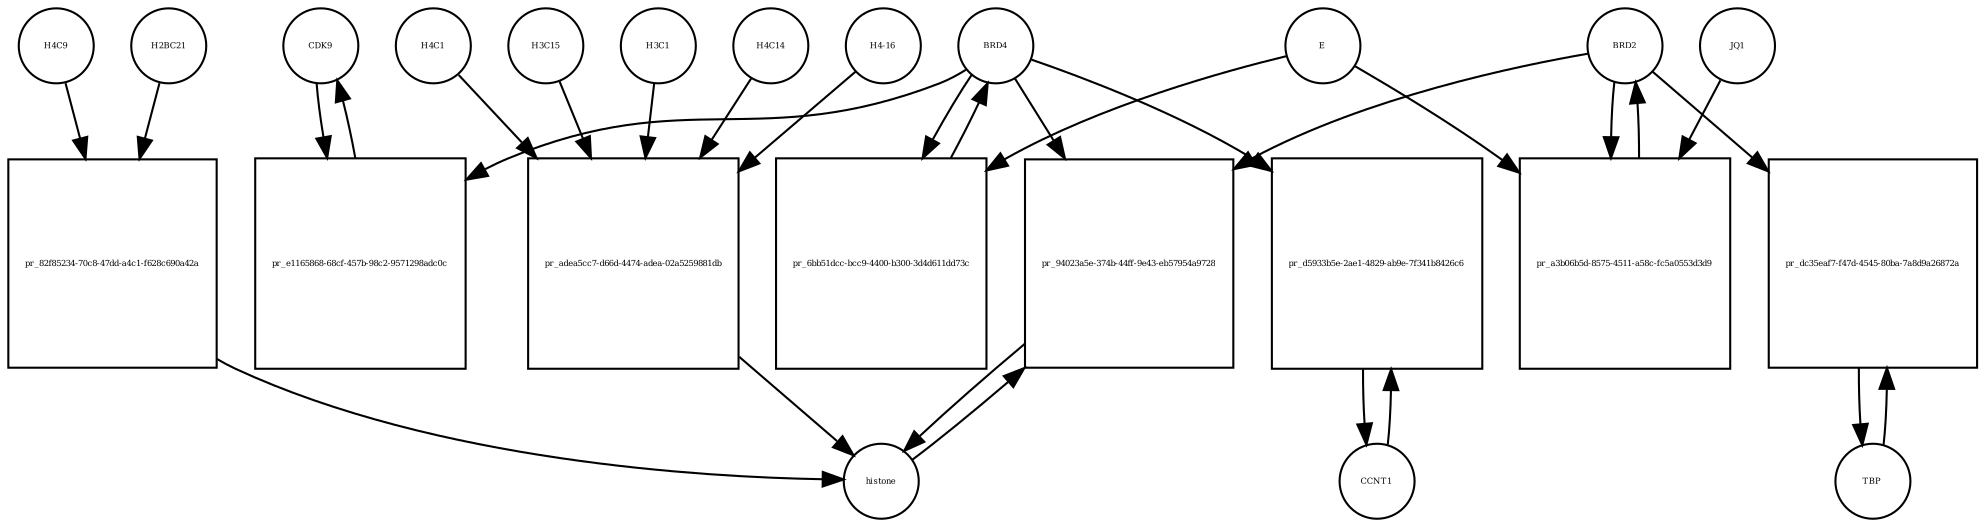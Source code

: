 strict digraph  {
CDK9 [annotation="", bipartite=0, cls=macromolecule, fontsize=4, label=CDK9, shape=circle];
"pr_e1165868-68cf-457b-98c2-9571298adc0c" [annotation="", bipartite=1, cls=process, fontsize=4, label="pr_e1165868-68cf-457b-98c2-9571298adc0c", shape=square];
BRD4 [annotation="", bipartite=0, cls=macromolecule, fontsize=4, label=BRD4, shape=circle];
CCNT1 [annotation="", bipartite=0, cls=macromolecule, fontsize=4, label=CCNT1, shape=circle];
"pr_d5933b5e-2ae1-4829-ab9e-7f341b8426c6" [annotation="", bipartite=1, cls=process, fontsize=4, label="pr_d5933b5e-2ae1-4829-ab9e-7f341b8426c6", shape=square];
histone [annotation="", bipartite=0, cls=complex, fontsize=4, label=histone, shape=circle];
"pr_94023a5e-374b-44ff-9e43-eb57954a9728" [annotation="", bipartite=1, cls=process, fontsize=4, label="pr_94023a5e-374b-44ff-9e43-eb57954a9728", shape=square];
BRD2 [annotation="", bipartite=0, cls=macromolecule, fontsize=4, label=BRD2, shape=circle];
"pr_6bb51dcc-bcc9-4400-b300-3d4d611dd73c" [annotation="", bipartite=1, cls=process, fontsize=4, label="pr_6bb51dcc-bcc9-4400-b300-3d4d611dd73c", shape=square];
E [annotation=urn_miriam_ncbiprotein_BCD58755, bipartite=0, cls=macromolecule, fontsize=4, label=E, shape=circle];
H4C14 [annotation="", bipartite=0, cls=macromolecule, fontsize=4, label=H4C14, shape=circle];
"pr_adea5cc7-d66d-4474-adea-02a5259881db" [annotation="", bipartite=1, cls=process, fontsize=4, label="pr_adea5cc7-d66d-4474-adea-02a5259881db", shape=square];
"H4-16" [annotation="", bipartite=0, cls=macromolecule, fontsize=4, label="H4-16", shape=circle];
H4C1 [annotation="", bipartite=0, cls=macromolecule, fontsize=4, label=H4C1, shape=circle];
H3C15 [annotation="", bipartite=0, cls=macromolecule, fontsize=4, label=H3C15, shape=circle];
H3C1 [annotation="", bipartite=0, cls=macromolecule, fontsize=4, label=H3C1, shape=circle];
"pr_a3b06b5d-8575-4511-a58c-fc5a0553d3d9" [annotation="", bipartite=1, cls=process, fontsize=4, label="pr_a3b06b5d-8575-4511-a58c-fc5a0553d3d9", shape=square];
JQ1 [annotation="", bipartite=0, cls=macromolecule, fontsize=4, label=JQ1, shape=circle];
TBP [annotation="", bipartite=0, cls=macromolecule, fontsize=4, label=TBP, shape=circle];
"pr_dc35eaf7-f47d-4545-80ba-7a8d9a26872a" [annotation="", bipartite=1, cls=process, fontsize=4, label="pr_dc35eaf7-f47d-4545-80ba-7a8d9a26872a", shape=square];
H4C9 [annotation="", bipartite=0, cls=macromolecule, fontsize=4, label=H4C9, shape=circle];
"pr_82f85234-70c8-47dd-a4c1-f628c690a42a" [annotation="", bipartite=1, cls=process, fontsize=4, label="pr_82f85234-70c8-47dd-a4c1-f628c690a42a", shape=square];
H2BC21 [annotation="", bipartite=0, cls=macromolecule, fontsize=4, label=H2BC21, shape=circle];
CDK9 -> "pr_e1165868-68cf-457b-98c2-9571298adc0c"  [annotation="", interaction_type=consumption];
"pr_e1165868-68cf-457b-98c2-9571298adc0c" -> CDK9  [annotation="", interaction_type=production];
BRD4 -> "pr_e1165868-68cf-457b-98c2-9571298adc0c"  [annotation=urn_miriam_taxonomy_10090, interaction_type=catalysis];
BRD4 -> "pr_d5933b5e-2ae1-4829-ab9e-7f341b8426c6"  [annotation="", interaction_type=catalysis];
BRD4 -> "pr_94023a5e-374b-44ff-9e43-eb57954a9728"  [annotation="urn_miriam_doi_10.1038%2Fnsmb.3228.|urn_miriam_doi_10.1016%2Fj.molcel.2008.01.018", interaction_type=catalysis];
BRD4 -> "pr_6bb51dcc-bcc9-4400-b300-3d4d611dd73c"  [annotation="", interaction_type=consumption];
CCNT1 -> "pr_d5933b5e-2ae1-4829-ab9e-7f341b8426c6"  [annotation="", interaction_type=consumption];
"pr_d5933b5e-2ae1-4829-ab9e-7f341b8426c6" -> CCNT1  [annotation="", interaction_type=production];
histone -> "pr_94023a5e-374b-44ff-9e43-eb57954a9728"  [annotation="", interaction_type=consumption];
"pr_94023a5e-374b-44ff-9e43-eb57954a9728" -> histone  [annotation="", interaction_type=production];
BRD2 -> "pr_94023a5e-374b-44ff-9e43-eb57954a9728"  [annotation="urn_miriam_doi_10.1038%2Fnsmb.3228.|urn_miriam_doi_10.1016%2Fj.molcel.2008.01.018", interaction_type=catalysis];
BRD2 -> "pr_a3b06b5d-8575-4511-a58c-fc5a0553d3d9"  [annotation="", interaction_type=consumption];
BRD2 -> "pr_dc35eaf7-f47d-4545-80ba-7a8d9a26872a"  [annotation="urn_miriam_doi_10.1007%2Fs11010-006-9223-6", interaction_type=catalysis];
"pr_6bb51dcc-bcc9-4400-b300-3d4d611dd73c" -> BRD4  [annotation="", interaction_type=production];
E -> "pr_6bb51dcc-bcc9-4400-b300-3d4d611dd73c"  [annotation="urn_miriam_doi_10.1038%2Fs41586-020-2286-9", interaction_type=inhibition];
E -> "pr_a3b06b5d-8575-4511-a58c-fc5a0553d3d9"  [annotation="urn_miriam_doi_10.1038%2Fs41586-020-2286-9|urn_miriam_doi_10.1080%2F15592294.2018.1469891", interaction_type=inhibition];
H4C14 -> "pr_adea5cc7-d66d-4474-adea-02a5259881db"  [annotation="", interaction_type=consumption];
"pr_adea5cc7-d66d-4474-adea-02a5259881db" -> histone  [annotation="", interaction_type=production];
"H4-16" -> "pr_adea5cc7-d66d-4474-adea-02a5259881db"  [annotation="", interaction_type=consumption];
H4C1 -> "pr_adea5cc7-d66d-4474-adea-02a5259881db"  [annotation="", interaction_type=consumption];
H3C15 -> "pr_adea5cc7-d66d-4474-adea-02a5259881db"  [annotation="", interaction_type=consumption];
H3C1 -> "pr_adea5cc7-d66d-4474-adea-02a5259881db"  [annotation="", interaction_type=consumption];
"pr_a3b06b5d-8575-4511-a58c-fc5a0553d3d9" -> BRD2  [annotation="", interaction_type=production];
JQ1 -> "pr_a3b06b5d-8575-4511-a58c-fc5a0553d3d9"  [annotation="urn_miriam_doi_10.1038%2Fs41586-020-2286-9|urn_miriam_doi_10.1080%2F15592294.2018.1469891", interaction_type=inhibition];
TBP -> "pr_dc35eaf7-f47d-4545-80ba-7a8d9a26872a"  [annotation="", interaction_type=consumption];
"pr_dc35eaf7-f47d-4545-80ba-7a8d9a26872a" -> TBP  [annotation="", interaction_type=production];
H4C9 -> "pr_82f85234-70c8-47dd-a4c1-f628c690a42a"  [annotation="", interaction_type=consumption];
"pr_82f85234-70c8-47dd-a4c1-f628c690a42a" -> histone  [annotation="", interaction_type=production];
H2BC21 -> "pr_82f85234-70c8-47dd-a4c1-f628c690a42a"  [annotation="", interaction_type=consumption];
}
